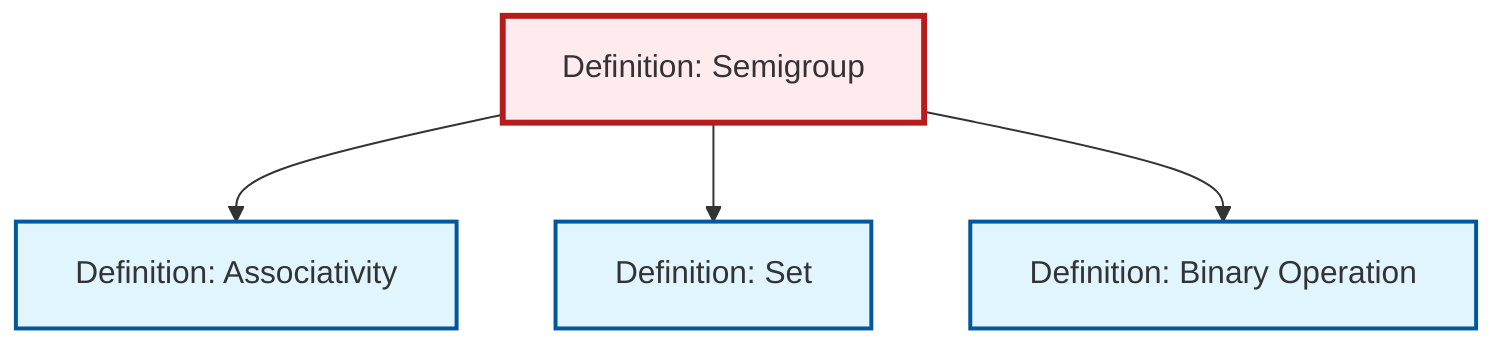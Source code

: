 graph TD
    classDef definition fill:#e1f5fe,stroke:#01579b,stroke-width:2px
    classDef theorem fill:#f3e5f5,stroke:#4a148c,stroke-width:2px
    classDef axiom fill:#fff3e0,stroke:#e65100,stroke-width:2px
    classDef example fill:#e8f5e9,stroke:#1b5e20,stroke-width:2px
    classDef current fill:#ffebee,stroke:#b71c1c,stroke-width:3px
    def-set["Definition: Set"]:::definition
    def-associativity["Definition: Associativity"]:::definition
    def-binary-operation["Definition: Binary Operation"]:::definition
    def-semigroup["Definition: Semigroup"]:::definition
    def-semigroup --> def-associativity
    def-semigroup --> def-set
    def-semigroup --> def-binary-operation
    class def-semigroup current